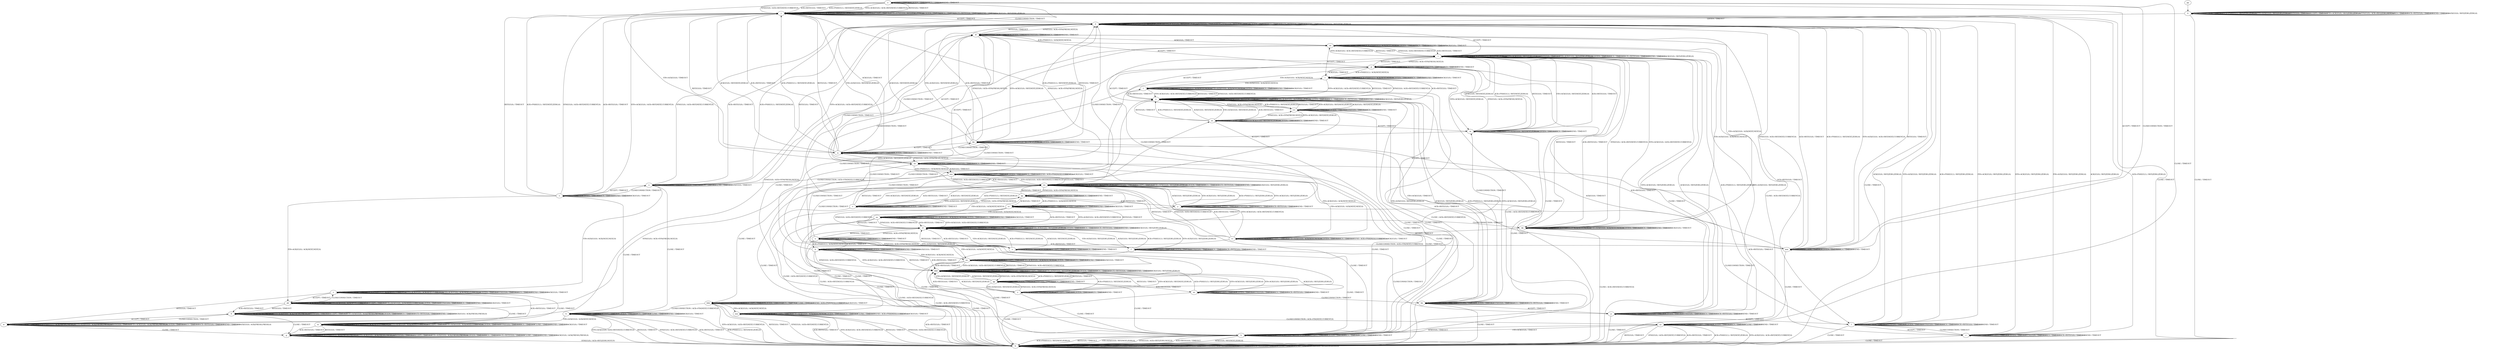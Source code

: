 digraph "" {
	graph ["Incoming time"=0.0004394054412841797,
		"Outgoing time"=0.040209054946899414,
		Output="{'States': 56, 'Transitions': 716, 'Filename': '../results/tcp_preset_100/TCP_FreeBSD_Server-TCP_FreeBSD_Server-5.dot'}",
		Reference="{'States': 56, 'Transitions': 716, 'Filename': '../subjects/tcp/TCP_FreeBSD_Server.dot'}",
		Solver=yices,
		Updated="{'States': 56, 'Transitions': 716, 'Filename': '../subjects/tcp/TCP_FreeBSD_Server.dot'}",
		"f-measure"=1.0,
		precision=1.0,
		recall=1.0
	];
	a -> a	[key=0,
		label="ACCEPT / TIMEOUT"];
	a -> a	[key=1,
		label="LISTEN / TIMEOUT"];
	a -> a	[key=2,
		label="RCV / TIMEOUT"];
	a -> a	[key=3,
		label="SEND / TIMEOUT"];
	a -> j	[key=0,
		label="ACK+PSH(V,V,1) / RST(NEXT,ZERO,0)"];
	a -> j	[key=1,
		label="SYN+ACK(V,V,0) / ACK+RST(NEXT,CURRENT,0)"];
	a -> j	[key=2,
		label="RST(V,V,0) / TIMEOUT"];
	a -> j	[key=3,
		label="SYN(V,V,0) / ACK+RST(NEXT,CURRENT,0)"];
	a -> j	[key=4,
		label="ACK+RST(V,V,0) / TIMEOUT"];
	a -> q	[key=0,
		label="FIN+ACK(V,V,0) / TIMEOUT"];
	a -> q	[key=1,
		label="ACK(V,V,0) / TIMEOUT"];
	a -> mm	[key=0,
		label="CLOSECONNECTION / TIMEOUT"];
	a -> yy	[key=0,
		label="CLOSE / TIMEOUT"];
	b -> b	[key=0,
		label="ACK+PSH(V,V,1) / ACK(NEXT,NEXT,0)"];
	b -> b	[key=1,
		label="ACCEPT / TIMEOUT"];
	b -> b	[key=2,
		label="LISTEN / TIMEOUT"];
	b -> b	[key=3,
		label="RCV / TIMEOUT"];
	b -> b	[key=4,
		label="SEND / TIMEOUT"];
	b -> b	[key=5,
		label="ACK(V,V,0) / TIMEOUT"];
	b -> c	[key=0,
		label="CLOSECONNECTION / TIMEOUT"];
	b -> tt	[key=0,
		label="CLOSE / ACK+RST(NEXT,CURRENT,0)"];
	b -> uu	[key=0,
		label="FIN+ACK(V,V,0) / ACK(NEXT,NEXT,0)"];
	b -> ddd	[key=0,
		label="SYN+ACK(V,V,0) / ACK+RST(NEXT,CURRENT,0)"];
	b -> ddd	[key=1,
		label="RST(V,V,0) / TIMEOUT"];
	b -> ddd	[key=2,
		label="SYN(V,V,0) / ACK+RST(NEXT,CURRENT,0)"];
	b -> ddd	[key=3,
		label="ACK+RST(V,V,0) / TIMEOUT"];
	c -> c	[key=0,
		label="CLOSECONNECTION / TIMEOUT"];
	c -> c	[key=1,
		label="ACK+PSH(V,V,1) / ACK(NEXT,NEXT,0)"];
	c -> c	[key=2,
		label="LISTEN / TIMEOUT"];
	c -> c	[key=3,
		label="RCV / TIMEOUT"];
	c -> c	[key=4,
		label="SEND / TIMEOUT"];
	c -> c	[key=5,
		label="ACK(V,V,0) / TIMEOUT"];
	c -> t	[key=0,
		label="FIN+ACK(V,V,0) / ACK(NEXT,NEXT,0)"];
	c -> x	[key=0,
		label="SYN+ACK(V,V,0) / ACK+RST(NEXT,CURRENT,0)"];
	c -> x	[key=1,
		label="RST(V,V,0) / TIMEOUT"];
	c -> x	[key=2,
		label="SYN(V,V,0) / ACK+RST(NEXT,CURRENT,0)"];
	c -> x	[key=3,
		label="ACK+RST(V,V,0) / TIMEOUT"];
	c -> tt	[key=0,
		label="CLOSE / ACK+RST(NEXT,CURRENT,0)"];
	c -> xx	[key=0,
		label="ACCEPT / TIMEOUT"];
	d -> d	[key=0,
		label="CLOSECONNECTION / TIMEOUT"];
	d -> d	[key=1,
		label="ACK+PSH(V,V,1) / RST(ZERO,ZERO,0)"];
	d -> d	[key=2,
		label="SYN+ACK(V,V,0) / RST(ZERO,ZERO,0)"];
	d -> d	[key=3,
		label="RST(V,V,0) / TIMEOUT"];
	d -> d	[key=4,
		label="FIN+ACK(V,V,0) / RST(ZERO,ZERO,0)"];
	d -> d	[key=5,
		label="LISTEN / TIMEOUT"];
	d -> d	[key=6,
		label="RCV / TIMEOUT"];
	d -> d	[key=7,
		label="ACK+RST(V,V,0) / TIMEOUT"];
	d -> d	[key=8,
		label="SEND / TIMEOUT"];
	d -> d	[key=9,
		label="ACK(V,V,0) / RST(ZERO,ZERO,0)"];
	d -> j	[key=0,
		label="ACCEPT / TIMEOUT"];
	d -> ff	[key=0,
		label="SYN(V,V,0) / ACK+SYN(FRESH,NEXT,0)"];
	d -> tt	[key=0,
		label="CLOSE / TIMEOUT"];
	e -> e	[key=0,
		label="ACCEPT / TIMEOUT"];
	e -> e	[key=1,
		label="LISTEN / TIMEOUT"];
	e -> e	[key=2,
		label="RCV / TIMEOUT"];
	e -> e	[key=3,
		label="SEND / TIMEOUT"];
	e -> e	[key=4,
		label="ACK(V,V,0) / TIMEOUT"];
	e -> j	[key=0,
		label="ACK+PSH(V,V,1) / RST(NEXT,ZERO,0)"];
	e -> j	[key=1,
		label="SYN+ACK(V,V,0) / ACK+RST(NEXT,CURRENT,0)"];
	e -> j	[key=2,
		label="RST(V,V,0) / TIMEOUT"];
	e -> j	[key=3,
		label="SYN(V,V,0) / ACK+RST(NEXT,CURRENT,0)"];
	e -> j	[key=4,
		label="ACK+RST(V,V,0) / TIMEOUT"];
	e -> k	[key=0,
		label="CLOSE / TIMEOUT"];
	e -> n	[key=0,
		label="CLOSECONNECTION / TIMEOUT"];
	e -> dd	[key=0,
		label="FIN+ACK(V,V,0) / ACK(NEXT,NEXT,0)"];
	f -> f	[key=0,
		label="RST(V,V,0) / TIMEOUT"];
	f -> f	[key=1,
		label="ACCEPT / TIMEOUT"];
	f -> f	[key=2,
		label="LISTEN / TIMEOUT"];
	f -> f	[key=3,
		label="SYN(V,V,0) / TIMEOUT"];
	f -> f	[key=4,
		label="RCV / TIMEOUT"];
	f -> f	[key=5,
		label="ACK+RST(V,V,0) / TIMEOUT"];
	f -> f	[key=6,
		label="SEND / TIMEOUT"];
	f -> p	[key=0,
		label="CLOSECONNECTION / TIMEOUT"];
	f -> rr	[key=0,
		label="ACK+PSH(V,V,1) / RST(ZERO,ZERO,0)"];
	f -> rr	[key=1,
		label="SYN+ACK(V,V,0) / RST(ZERO,ZERO,0)"];
	f -> rr	[key=2,
		label="FIN+ACK(V,V,0) / RST(ZERO,ZERO,0)"];
	f -> rr	[key=3,
		label="ACK(V,V,0) / RST(ZERO,ZERO,0)"];
	f -> tt	[key=0,
		label="CLOSE / TIMEOUT"];
	g -> g	[key=0,
		label="CLOSECONNECTION / TIMEOUT"];
	g -> g	[key=1,
		label="ACK+PSH(V,V,1) / ACK(FRESH,FRESH,0)"];
	g -> g	[key=2,
		label="SYN+ACK(V,V,0) / ACK(FRESH,FRESH,0)"];
	g -> g	[key=3,
		label="RST(V,V,0) / TIMEOUT"];
	g -> g	[key=4,
		label="ACCEPT / TIMEOUT"];
	g -> g	[key=5,
		label="FIN+ACK(V,V,0) / ACK(FRESH,FRESH,0)"];
	g -> g	[key=6,
		label="LISTEN / TIMEOUT"];
	g -> g	[key=7,
		label="RCV / TIMEOUT"];
	g -> g	[key=8,
		label="ACK+RST(V,V,0) / TIMEOUT"];
	g -> g	[key=9,
		label="CLOSE / TIMEOUT"];
	g -> g	[key=10,
		label="SEND / TIMEOUT"];
	g -> g	[key=11,
		label="ACK(V,V,0) / ACK(FRESH,FRESH,0)"];
	g -> tt	[key=0,
		label="SYN(V,V,0) / ACK+RST(ZERO,NEXT,0)"];
	h -> h	[key=0,
		label="CLOSECONNECTION / TIMEOUT"];
	h -> h	[key=1,
		label="SYN+ACK(V,V,0) / RST(NEXT,ZERO,0)"];
	h -> h	[key=2,
		label="ACCEPT / TIMEOUT"];
	h -> h	[key=3,
		label="LISTEN / TIMEOUT"];
	h -> h	[key=4,
		label="RCV / TIMEOUT"];
	h -> h	[key=5,
		label="CLOSE / TIMEOUT"];
	h -> h	[key=6,
		label="SEND / TIMEOUT"];
	h -> tt	[key=0,
		label="ACK+PSH(V,V,1) / RST(NEXT,ZERO,0)"];
	h -> tt	[key=1,
		label="RST(V,V,0) / TIMEOUT"];
	h -> tt	[key=2,
		label="FIN+ACK(V,V,0) / RST(NEXT,ZERO,0)"];
	h -> tt	[key=3,
		label="SYN(V,V,0) / ACK+RST(ZERO,NEXT,0)"];
	h -> tt	[key=4,
		label="ACK+RST(V,V,0) / TIMEOUT"];
	h -> tt	[key=5,
		label="ACK(V,V,0) / RST(NEXT,ZERO,0)"];
	i -> d	[key=0,
		label="ACCEPT / TIMEOUT"];
	i -> i	[key=0,
		label="CLOSECONNECTION / TIMEOUT"];
	i -> i	[key=1,
		label="ACK+PSH(V,V,1) / RST(ZERO,ZERO,0)"];
	i -> i	[key=2,
		label="SYN+ACK(V,V,0) / RST(ZERO,ZERO,0)"];
	i -> i	[key=3,
		label="RST(V,V,0) / TIMEOUT"];
	i -> i	[key=4,
		label="FIN+ACK(V,V,0) / RST(ZERO,ZERO,0)"];
	i -> i	[key=5,
		label="LISTEN / TIMEOUT"];
	i -> i	[key=6,
		label="RCV / TIMEOUT"];
	i -> i	[key=7,
		label="ACK+RST(V,V,0) / TIMEOUT"];
	i -> i	[key=8,
		label="SEND / TIMEOUT"];
	i -> i	[key=9,
		label="ACK(V,V,0) / RST(ZERO,ZERO,0)"];
	i -> jj	[key=0,
		label="SYN(V,V,0) / ACK+SYN(FRESH,NEXT,0)"];
	i -> tt	[key=0,
		label="CLOSE / TIMEOUT"];
	j -> d	[key=0,
		label="CLOSECONNECTION / TIMEOUT"];
	j -> j	[key=0,
		label="ACK+PSH(V,V,1) / RST(ZERO,ZERO,0)"];
	j -> j	[key=1,
		label="SYN+ACK(V,V,0) / RST(ZERO,ZERO,0)"];
	j -> j	[key=2,
		label="RST(V,V,0) / TIMEOUT"];
	j -> j	[key=3,
		label="ACCEPT / TIMEOUT"];
	j -> j	[key=4,
		label="FIN+ACK(V,V,0) / RST(ZERO,ZERO,0)"];
	j -> j	[key=5,
		label="LISTEN / TIMEOUT"];
	j -> j	[key=6,
		label="RCV / TIMEOUT"];
	j -> j	[key=7,
		label="ACK+RST(V,V,0) / TIMEOUT"];
	j -> j	[key=8,
		label="SEND / TIMEOUT"];
	j -> j	[key=9,
		label="ACK(V,V,0) / RST(ZERO,ZERO,0)"];
	j -> oo	[key=0,
		label="SYN(V,V,0) / ACK+SYN(FRESH,NEXT,0)"];
	j -> tt	[key=0,
		label="CLOSE / TIMEOUT"];
	k -> k	[key=0,
		label="CLOSECONNECTION / TIMEOUT"];
	k -> k	[key=1,
		label="ACCEPT / TIMEOUT"];
	k -> k	[key=2,
		label="LISTEN / TIMEOUT"];
	k -> k	[key=3,
		label="RCV / TIMEOUT"];
	k -> k	[key=4,
		label="CLOSE / TIMEOUT"];
	k -> k	[key=5,
		label="SEND / TIMEOUT"];
	k -> k	[key=6,
		label="ACK(V,V,0) / TIMEOUT"];
	k -> ss	[key=0,
		label="FIN+ACK(V,V,0) / ACK(NEXT,NEXT,0)"];
	k -> tt	[key=0,
		label="ACK+PSH(V,V,1) / RST(NEXT,ZERO,0)"];
	k -> tt	[key=1,
		label="SYN+ACK(V,V,0) / ACK+RST(NEXT,CURRENT,0)"];
	k -> tt	[key=2,
		label="RST(V,V,0) / TIMEOUT"];
	k -> tt	[key=3,
		label="SYN(V,V,0) / ACK+RST(NEXT,CURRENT,0)"];
	k -> tt	[key=4,
		label="ACK+RST(V,V,0) / TIMEOUT"];
	l -> d	[key=0,
		label="ACK+PSH(V,V,1) / RST(ZERO,ZERO,0)"];
	l -> d	[key=1,
		label="SYN+ACK(V,V,0) / RST(ZERO,ZERO,0)"];
	l -> d	[key=2,
		label="FIN+ACK(V,V,0) / RST(ZERO,ZERO,0)"];
	l -> d	[key=3,
		label="ACK(V,V,0) / RST(ZERO,ZERO,0)"];
	l -> l	[key=0,
		label="CLOSECONNECTION / TIMEOUT"];
	l -> l	[key=1,
		label="RST(V,V,0) / TIMEOUT"];
	l -> l	[key=2,
		label="LISTEN / TIMEOUT"];
	l -> l	[key=3,
		label="SYN(V,V,0) / TIMEOUT"];
	l -> l	[key=4,
		label="RCV / TIMEOUT"];
	l -> l	[key=5,
		label="ACK+RST(V,V,0) / TIMEOUT"];
	l -> l	[key=6,
		label="SEND / TIMEOUT"];
	l -> r	[key=0,
		label="ACCEPT / TIMEOUT"];
	l -> tt	[key=0,
		label="CLOSE / TIMEOUT"];
	m -> h	[key=0,
		label="CLOSE / TIMEOUT"];
	m -> i	[key=0,
		label="ACK+PSH(V,V,1) / RST(NEXT,ZERO,0)"];
	m -> i	[key=1,
		label="RST(V,V,0) / TIMEOUT"];
	m -> i	[key=2,
		label="FIN+ACK(V,V,0) / RST(NEXT,ZERO,0)"];
	m -> i	[key=3,
		label="ACK+RST(V,V,0) / TIMEOUT"];
	m -> i	[key=4,
		label="ACK(V,V,0) / RST(NEXT,ZERO,0)"];
	m -> m	[key=0,
		label="CLOSECONNECTION / TIMEOUT"];
	m -> m	[key=1,
		label="SYN+ACK(V,V,0) / RST(NEXT,ZERO,0)"];
	m -> m	[key=2,
		label="LISTEN / TIMEOUT"];
	m -> m	[key=3,
		label="RCV / TIMEOUT"];
	m -> m	[key=4,
		label="SEND / TIMEOUT"];
	m -> bb	[key=0,
		label="ACCEPT / TIMEOUT"];
	m -> jj	[key=0,
		label="SYN(V,V,0) / ACK+SYN(FRESH,NEXT,0)"];
	n -> d	[key=0,
		label="ACK+PSH(V,V,1) / RST(NEXT,ZERO,0)"];
	n -> d	[key=1,
		label="SYN+ACK(V,V,0) / ACK+RST(NEXT,CURRENT,0)"];
	n -> d	[key=2,
		label="RST(V,V,0) / TIMEOUT"];
	n -> d	[key=3,
		label="SYN(V,V,0) / ACK+RST(NEXT,CURRENT,0)"];
	n -> d	[key=4,
		label="ACK+RST(V,V,0) / TIMEOUT"];
	n -> e	[key=0,
		label="ACCEPT / TIMEOUT"];
	n -> k	[key=0,
		label="CLOSE / TIMEOUT"];
	n -> n	[key=0,
		label="CLOSECONNECTION / TIMEOUT"];
	n -> n	[key=1,
		label="LISTEN / TIMEOUT"];
	n -> n	[key=2,
		label="RCV / TIMEOUT"];
	n -> n	[key=3,
		label="SEND / TIMEOUT"];
	n -> n	[key=4,
		label="ACK(V,V,0) / TIMEOUT"];
	n -> v	[key=0,
		label="FIN+ACK(V,V,0) / ACK(NEXT,NEXT,0)"];
	o -> h	[key=0,
		label="CLOSE / TIMEOUT"];
	o -> m	[key=0,
		label="CLOSECONNECTION / TIMEOUT"];
	o -> o	[key=0,
		label="SYN+ACK(V,V,0) / RST(NEXT,ZERO,0)"];
	o -> o	[key=1,
		label="ACCEPT / TIMEOUT"];
	o -> o	[key=2,
		label="LISTEN / TIMEOUT"];
	o -> o	[key=3,
		label="RCV / TIMEOUT"];
	o -> o	[key=4,
		label="SEND / TIMEOUT"];
	o -> u	[key=0,
		label="SYN(V,V,0) / ACK+SYN(FRESH,NEXT,0)"];
	o -> rr	[key=0,
		label="ACK+PSH(V,V,1) / RST(NEXT,ZERO,0)"];
	o -> rr	[key=1,
		label="RST(V,V,0) / TIMEOUT"];
	o -> rr	[key=2,
		label="FIN+ACK(V,V,0) / RST(NEXT,ZERO,0)"];
	o -> rr	[key=3,
		label="ACK+RST(V,V,0) / TIMEOUT"];
	o -> rr	[key=4,
		label="ACK(V,V,0) / RST(NEXT,ZERO,0)"];
	p -> i	[key=0,
		label="ACK+PSH(V,V,1) / RST(ZERO,ZERO,0)"];
	p -> i	[key=1,
		label="SYN+ACK(V,V,0) / RST(ZERO,ZERO,0)"];
	p -> i	[key=2,
		label="FIN+ACK(V,V,0) / RST(ZERO,ZERO,0)"];
	p -> i	[key=3,
		label="ACK(V,V,0) / RST(ZERO,ZERO,0)"];
	p -> l	[key=0,
		label="ACCEPT / TIMEOUT"];
	p -> p	[key=0,
		label="CLOSECONNECTION / TIMEOUT"];
	p -> p	[key=1,
		label="RST(V,V,0) / TIMEOUT"];
	p -> p	[key=2,
		label="LISTEN / TIMEOUT"];
	p -> p	[key=3,
		label="SYN(V,V,0) / TIMEOUT"];
	p -> p	[key=4,
		label="RCV / TIMEOUT"];
	p -> p	[key=5,
		label="ACK+RST(V,V,0) / TIMEOUT"];
	p -> p	[key=6,
		label="SEND / TIMEOUT"];
	p -> tt	[key=0,
		label="CLOSE / TIMEOUT"];
	q -> h	[key=0,
		label="CLOSE / TIMEOUT"];
	q -> j	[key=0,
		label="ACK+PSH(V,V,1) / RST(NEXT,ZERO,0)"];
	q -> j	[key=1,
		label="RST(V,V,0) / TIMEOUT"];
	q -> j	[key=2,
		label="FIN+ACK(V,V,0) / RST(NEXT,ZERO,0)"];
	q -> j	[key=3,
		label="ACK+RST(V,V,0) / TIMEOUT"];
	q -> j	[key=4,
		label="ACK(V,V,0) / RST(NEXT,ZERO,0)"];
	q -> q	[key=0,
		label="SYN+ACK(V,V,0) / RST(NEXT,ZERO,0)"];
	q -> q	[key=1,
		label="ACCEPT / TIMEOUT"];
	q -> q	[key=2,
		label="LISTEN / TIMEOUT"];
	q -> q	[key=3,
		label="RCV / TIMEOUT"];
	q -> q	[key=4,
		label="SEND / TIMEOUT"];
	q -> bb	[key=0,
		label="CLOSECONNECTION / TIMEOUT"];
	q -> oo	[key=0,
		label="SYN(V,V,0) / ACK+SYN(FRESH,NEXT,0)"];
	r -> j	[key=0,
		label="ACK+PSH(V,V,1) / RST(ZERO,ZERO,0)"];
	r -> j	[key=1,
		label="SYN+ACK(V,V,0) / RST(ZERO,ZERO,0)"];
	r -> j	[key=2,
		label="FIN+ACK(V,V,0) / RST(ZERO,ZERO,0)"];
	r -> j	[key=3,
		label="ACK(V,V,0) / RST(ZERO,ZERO,0)"];
	r -> l	[key=0,
		label="CLOSECONNECTION / TIMEOUT"];
	r -> r	[key=0,
		label="RST(V,V,0) / TIMEOUT"];
	r -> r	[key=1,
		label="ACCEPT / TIMEOUT"];
	r -> r	[key=2,
		label="LISTEN / TIMEOUT"];
	r -> r	[key=3,
		label="SYN(V,V,0) / TIMEOUT"];
	r -> r	[key=4,
		label="RCV / TIMEOUT"];
	r -> r	[key=5,
		label="ACK+RST(V,V,0) / TIMEOUT"];
	r -> r	[key=6,
		label="SEND / TIMEOUT"];
	r -> tt	[key=0,
		label="CLOSE / TIMEOUT"];
	s -> h	[key=0,
		label="CLOSE / TIMEOUT"];
	s -> s	[key=0,
		label="SYN+ACK(V,V,0) / RST(NEXT,ZERO,0)"];
	s -> s	[key=1,
		label="ACCEPT / TIMEOUT"];
	s -> s	[key=2,
		label="LISTEN / TIMEOUT"];
	s -> s	[key=3,
		label="RCV / TIMEOUT"];
	s -> s	[key=4,
		label="SEND / TIMEOUT"];
	s -> bb	[key=0,
		label="CLOSECONNECTION / TIMEOUT"];
	s -> nn	[key=0,
		label="ACK+PSH(V,V,1) / RST(NEXT,ZERO,0)"];
	s -> nn	[key=1,
		label="RST(V,V,0) / TIMEOUT"];
	s -> nn	[key=2,
		label="FIN+ACK(V,V,0) / RST(NEXT,ZERO,0)"];
	s -> nn	[key=3,
		label="ACK+RST(V,V,0) / TIMEOUT"];
	s -> nn	[key=4,
		label="ACK(V,V,0) / RST(NEXT,ZERO,0)"];
	s -> qq	[key=0,
		label="SYN(V,V,0) / ACK+SYN(FRESH,NEXT,0)"];
	t -> t	[key=0,
		label="CLOSECONNECTION / TIMEOUT"];
	t -> t	[key=1,
		label="ACK+PSH(V,V,1) / ACK(NEXT,NEXT,0)"];
	t -> t	[key=2,
		label="FIN+ACK(V,V,0) / ACK(NEXT,NEXT,0)"];
	t -> t	[key=3,
		label="LISTEN / TIMEOUT"];
	t -> t	[key=4,
		label="RCV / TIMEOUT"];
	t -> t	[key=5,
		label="SEND / TIMEOUT"];
	t -> t	[key=6,
		label="ACK(V,V,0) / TIMEOUT"];
	t -> x	[key=0,
		label="SYN+ACK(V,V,0) / ACK+RST(NEXT,CURRENT,0)"];
	t -> x	[key=1,
		label="RST(V,V,0) / TIMEOUT"];
	t -> x	[key=2,
		label="SYN(V,V,0) / ACK+RST(NEXT,CURRENT,0)"];
	t -> x	[key=3,
		label="ACK+RST(V,V,0) / TIMEOUT"];
	t -> kk	[key=0,
		label="ACCEPT / TIMEOUT"];
	t -> tt	[key=0,
		label="CLOSE / ACK+RST(NEXT,CURRENT,0)"];
	u -> b	[key=0,
		label="ACK+PSH(V,V,1) / ACK(NEXT,NEXT,0)"];
	u -> b	[key=1,
		label="ACK(V,V,0) / TIMEOUT"];
	u -> f	[key=0,
		label="ACK+RST(V,V,0) / TIMEOUT"];
	u -> h	[key=0,
		label="CLOSE / TIMEOUT"];
	u -> o	[key=0,
		label="SYN+ACK(V,V,0) / RST(NEXT,ZERO,0)"];
	u -> u	[key=0,
		label="ACCEPT / TIMEOUT"];
	u -> u	[key=1,
		label="LISTEN / TIMEOUT"];
	u -> u	[key=2,
		label="SYN(V,V,0) / TIMEOUT"];
	u -> u	[key=3,
		label="RCV / TIMEOUT"];
	u -> u	[key=4,
		label="SEND / TIMEOUT"];
	u -> jj	[key=0,
		label="CLOSECONNECTION / TIMEOUT"];
	u -> rr	[key=0,
		label="RST(V,V,0) / TIMEOUT"];
	u -> uu	[key=0,
		label="FIN+ACK(V,V,0) / ACK(NEXT,NEXT,0)"];
	v -> v	[key=0,
		label="CLOSECONNECTION / TIMEOUT"];
	v -> v	[key=1,
		label="ACK+PSH(V,V,1) / ACK(NEXT,CURRENT,0)"];
	v -> v	[key=2,
		label="SYN+ACK(V,V,0) / ACK(NEXT,CURRENT,0)"];
	v -> v	[key=3,
		label="FIN+ACK(V,V,0) / ACK(NEXT,CURRENT,0)"];
	v -> v	[key=4,
		label="LISTEN / TIMEOUT"];
	v -> v	[key=5,
		label="SYN(V,V,0) / TIMEOUT"];
	v -> v	[key=6,
		label="RCV / TIMEOUT"];
	v -> v	[key=7,
		label="SEND / TIMEOUT"];
	v -> v	[key=8,
		label="ACK(V,V,0) / TIMEOUT"];
	v -> w	[key=0,
		label="RST(V,V,0) / TIMEOUT"];
	v -> w	[key=1,
		label="ACK+RST(V,V,0) / TIMEOUT"];
	v -> dd	[key=0,
		label="ACCEPT / TIMEOUT"];
	v -> ss	[key=0,
		label="CLOSE / TIMEOUT"];
	w -> g	[key=0,
		label="CLOSE / TIMEOUT"];
	w -> w	[key=0,
		label="CLOSECONNECTION / TIMEOUT"];
	w -> w	[key=1,
		label="ACK+PSH(V,V,1) / ACK(FRESH,FRESH,0)"];
	w -> w	[key=2,
		label="SYN+ACK(V,V,0) / ACK(FRESH,FRESH,0)"];
	w -> w	[key=3,
		label="RST(V,V,0) / TIMEOUT"];
	w -> w	[key=4,
		label="FIN+ACK(V,V,0) / ACK(FRESH,FRESH,0)"];
	w -> w	[key=5,
		label="LISTEN / TIMEOUT"];
	w -> w	[key=6,
		label="RCV / TIMEOUT"];
	w -> w	[key=7,
		label="ACK+RST(V,V,0) / TIMEOUT"];
	w -> w	[key=8,
		label="SEND / TIMEOUT"];
	w -> w	[key=9,
		label="ACK(V,V,0) / ACK(FRESH,FRESH,0)"];
	w -> ff	[key=0,
		label="SYN(V,V,0) / ACK+SYN(FRESH,NEXT,0)"];
	w -> ll	[key=0,
		label="ACCEPT / TIMEOUT"];
	x -> i	[key=0,
		label="ACCEPT / TIMEOUT"];
	x -> x	[key=0,
		label="CLOSECONNECTION / TIMEOUT"];
	x -> x	[key=1,
		label="ACK+PSH(V,V,1) / RST(ZERO,ZERO,0)"];
	x -> x	[key=2,
		label="SYN+ACK(V,V,0) / RST(ZERO,ZERO,0)"];
	x -> x	[key=3,
		label="RST(V,V,0) / TIMEOUT"];
	x -> x	[key=4,
		label="FIN+ACK(V,V,0) / RST(ZERO,ZERO,0)"];
	x -> x	[key=5,
		label="LISTEN / TIMEOUT"];
	x -> x	[key=6,
		label="RCV / TIMEOUT"];
	x -> x	[key=7,
		label="ACK+RST(V,V,0) / TIMEOUT"];
	x -> x	[key=8,
		label="SEND / TIMEOUT"];
	x -> x	[key=9,
		label="ACK(V,V,0) / RST(ZERO,ZERO,0)"];
	x -> tt	[key=0,
		label="CLOSE / TIMEOUT"];
	x -> ccc	[key=0,
		label="SYN(V,V,0) / ACK+SYN(FRESH,NEXT,0)"];
	y -> l	[key=0,
		label="CLOSECONNECTION / TIMEOUT"];
	y -> y	[key=0,
		label="RST(V,V,0) / TIMEOUT"];
	y -> y	[key=1,
		label="ACCEPT / TIMEOUT"];
	y -> y	[key=2,
		label="LISTEN / TIMEOUT"];
	y -> y	[key=3,
		label="SYN(V,V,0) / TIMEOUT"];
	y -> y	[key=4,
		label="RCV / TIMEOUT"];
	y -> y	[key=5,
		label="ACK+RST(V,V,0) / TIMEOUT"];
	y -> y	[key=6,
		label="SEND / TIMEOUT"];
	y -> nn	[key=0,
		label="ACK+PSH(V,V,1) / RST(ZERO,ZERO,0)"];
	y -> nn	[key=1,
		label="SYN+ACK(V,V,0) / RST(ZERO,ZERO,0)"];
	y -> nn	[key=2,
		label="FIN+ACK(V,V,0) / RST(ZERO,ZERO,0)"];
	y -> nn	[key=3,
		label="ACK(V,V,0) / RST(ZERO,ZERO,0)"];
	y -> tt	[key=0,
		label="CLOSE / TIMEOUT"];
	z -> h	[key=0,
		label="CLOSE / TIMEOUT"];
	z -> z	[key=0,
		label="SYN+ACK(V,V,0) / RST(NEXT,ZERO,0)"];
	z -> z	[key=1,
		label="ACCEPT / TIMEOUT"];
	z -> z	[key=2,
		label="LISTEN / TIMEOUT"];
	z -> z	[key=3,
		label="RCV / TIMEOUT"];
	z -> z	[key=4,
		label="SEND / TIMEOUT"];
	z -> gg	[key=0,
		label="SYN(V,V,0) / ACK+SYN(FRESH,NEXT,0)"];
	z -> zz	[key=0,
		label="CLOSECONNECTION / TIMEOUT"];
	z -> ddd	[key=0,
		label="ACK+PSH(V,V,1) / RST(NEXT,ZERO,0)"];
	z -> ddd	[key=1,
		label="RST(V,V,0) / TIMEOUT"];
	z -> ddd	[key=2,
		label="FIN+ACK(V,V,0) / RST(NEXT,ZERO,0)"];
	z -> ddd	[key=3,
		label="ACK+RST(V,V,0) / TIMEOUT"];
	z -> ddd	[key=4,
		label="ACK(V,V,0) / RST(NEXT,ZERO,0)"];
	aa -> aa	[key=0,
		label="ACK+PSH(V,V,1) / ACK(NEXT,NEXT,0)"];
	aa -> aa	[key=1,
		label="ACCEPT / TIMEOUT"];
	aa -> aa	[key=2,
		label="FIN+ACK(V,V,0) / ACK(NEXT,NEXT,0)"];
	aa -> aa	[key=3,
		label="LISTEN / TIMEOUT"];
	aa -> aa	[key=4,
		label="RCV / TIMEOUT"];
	aa -> aa	[key=5,
		label="SEND / TIMEOUT"];
	aa -> aa	[key=6,
		label="ACK(V,V,0) / TIMEOUT"];
	aa -> kk	[key=0,
		label="CLOSECONNECTION / TIMEOUT"];
	aa -> rr	[key=0,
		label="SYN+ACK(V,V,0) / ACK+RST(NEXT,CURRENT,0)"];
	aa -> rr	[key=1,
		label="RST(V,V,0) / TIMEOUT"];
	aa -> rr	[key=2,
		label="SYN(V,V,0) / ACK+RST(NEXT,CURRENT,0)"];
	aa -> rr	[key=3,
		label="ACK+RST(V,V,0) / TIMEOUT"];
	aa -> tt	[key=0,
		label="CLOSE / ACK+RST(NEXT,CURRENT,0)"];
	bb -> d	[key=0,
		label="ACK+PSH(V,V,1) / RST(NEXT,ZERO,0)"];
	bb -> d	[key=1,
		label="RST(V,V,0) / TIMEOUT"];
	bb -> d	[key=2,
		label="FIN+ACK(V,V,0) / RST(NEXT,ZERO,0)"];
	bb -> d	[key=3,
		label="ACK+RST(V,V,0) / TIMEOUT"];
	bb -> d	[key=4,
		label="ACK(V,V,0) / RST(NEXT,ZERO,0)"];
	bb -> h	[key=0,
		label="CLOSE / TIMEOUT"];
	bb -> q	[key=0,
		label="ACCEPT / TIMEOUT"];
	bb -> bb	[key=0,
		label="CLOSECONNECTION / TIMEOUT"];
	bb -> bb	[key=1,
		label="SYN+ACK(V,V,0) / RST(NEXT,ZERO,0)"];
	bb -> bb	[key=2,
		label="LISTEN / TIMEOUT"];
	bb -> bb	[key=3,
		label="RCV / TIMEOUT"];
	bb -> bb	[key=4,
		label="SEND / TIMEOUT"];
	bb -> ff	[key=0,
		label="SYN(V,V,0) / ACK+SYN(FRESH,NEXT,0)"];
	cc -> aa	[key=0,
		label="FIN+ACK(V,V,0) / ACK(NEXT,NEXT,0)"];
	cc -> cc	[key=0,
		label="ACK+PSH(V,V,1) / ACK(NEXT,NEXT,0)"];
	cc -> cc	[key=1,
		label="ACCEPT / TIMEOUT"];
	cc -> cc	[key=2,
		label="LISTEN / TIMEOUT"];
	cc -> cc	[key=3,
		label="RCV / TIMEOUT"];
	cc -> cc	[key=4,
		label="SEND / TIMEOUT"];
	cc -> cc	[key=5,
		label="ACK(V,V,0) / TIMEOUT"];
	cc -> rr	[key=0,
		label="SYN+ACK(V,V,0) / ACK+RST(NEXT,CURRENT,0)"];
	cc -> rr	[key=1,
		label="RST(V,V,0) / TIMEOUT"];
	cc -> rr	[key=2,
		label="SYN(V,V,0) / ACK+RST(NEXT,CURRENT,0)"];
	cc -> rr	[key=3,
		label="ACK+RST(V,V,0) / TIMEOUT"];
	cc -> tt	[key=0,
		label="CLOSE / ACK+RST(NEXT,CURRENT,0)"];
	cc -> xx	[key=0,
		label="CLOSECONNECTION / TIMEOUT"];
	dd -> v	[key=0,
		label="CLOSECONNECTION / TIMEOUT"];
	dd -> dd	[key=0,
		label="ACK+PSH(V,V,1) / ACK(NEXT,CURRENT,0)"];
	dd -> dd	[key=1,
		label="SYN+ACK(V,V,0) / ACK(NEXT,CURRENT,0)"];
	dd -> dd	[key=2,
		label="ACCEPT / TIMEOUT"];
	dd -> dd	[key=3,
		label="FIN+ACK(V,V,0) / ACK(NEXT,CURRENT,0)"];
	dd -> dd	[key=4,
		label="LISTEN / TIMEOUT"];
	dd -> dd	[key=5,
		label="SYN(V,V,0) / TIMEOUT"];
	dd -> dd	[key=6,
		label="RCV / TIMEOUT"];
	dd -> dd	[key=7,
		label="SEND / TIMEOUT"];
	dd -> dd	[key=8,
		label="ACK(V,V,0) / TIMEOUT"];
	dd -> ll	[key=0,
		label="RST(V,V,0) / TIMEOUT"];
	dd -> ll	[key=1,
		label="ACK+RST(V,V,0) / TIMEOUT"];
	dd -> ss	[key=0,
		label="CLOSE / TIMEOUT"];
	ee -> ee	[key=0,
		label="RST(V,V,0) / TIMEOUT"];
	ee -> ee	[key=1,
		label="ACCEPT / TIMEOUT"];
	ee -> ee	[key=2,
		label="LISTEN / TIMEOUT"];
	ee -> ee	[key=3,
		label="SYN(V,V,0) / TIMEOUT"];
	ee -> ee	[key=4,
		label="RCV / TIMEOUT"];
	ee -> ee	[key=5,
		label="ACK+RST(V,V,0) / TIMEOUT"];
	ee -> ee	[key=6,
		label="SEND / TIMEOUT"];
	ee -> hh	[key=0,
		label="CLOSECONNECTION / TIMEOUT"];
	ee -> tt	[key=0,
		label="CLOSE / TIMEOUT"];
	ee -> ddd	[key=0,
		label="ACK+PSH(V,V,1) / RST(ZERO,ZERO,0)"];
	ee -> ddd	[key=1,
		label="SYN+ACK(V,V,0) / RST(ZERO,ZERO,0)"];
	ee -> ddd	[key=2,
		label="FIN+ACK(V,V,0) / RST(ZERO,ZERO,0)"];
	ee -> ddd	[key=3,
		label="ACK(V,V,0) / RST(ZERO,ZERO,0)"];
	ff -> d	[key=0,
		label="RST(V,V,0) / TIMEOUT"];
	ff -> h	[key=0,
		label="CLOSE / TIMEOUT"];
	ff -> l	[key=0,
		label="ACK+RST(V,V,0) / TIMEOUT"];
	ff -> bb	[key=0,
		label="SYN+ACK(V,V,0) / RST(NEXT,ZERO,0)"];
	ff -> ff	[key=0,
		label="CLOSECONNECTION / TIMEOUT"];
	ff -> ff	[key=1,
		label="LISTEN / TIMEOUT"];
	ff -> ff	[key=2,
		label="SYN(V,V,0) / TIMEOUT"];
	ff -> ff	[key=3,
		label="RCV / TIMEOUT"];
	ff -> ff	[key=4,
		label="SEND / TIMEOUT"];
	ff -> kk	[key=0,
		label="FIN+ACK(V,V,0) / ACK(NEXT,NEXT,0)"];
	ff -> oo	[key=0,
		label="ACCEPT / TIMEOUT"];
	ff -> xx	[key=0,
		label="ACK+PSH(V,V,1) / ACK(NEXT,NEXT,0)"];
	ff -> xx	[key=1,
		label="ACK(V,V,0) / TIMEOUT"];
	gg -> h	[key=0,
		label="CLOSE / TIMEOUT"];
	gg -> z	[key=0,
		label="SYN+ACK(V,V,0) / RST(NEXT,ZERO,0)"];
	gg -> ee	[key=0,
		label="ACK+RST(V,V,0) / TIMEOUT"];
	gg -> gg	[key=0,
		label="ACCEPT / TIMEOUT"];
	gg -> gg	[key=1,
		label="LISTEN / TIMEOUT"];
	gg -> gg	[key=2,
		label="SYN(V,V,0) / TIMEOUT"];
	gg -> gg	[key=3,
		label="RCV / TIMEOUT"];
	gg -> gg	[key=4,
		label="SEND / TIMEOUT"];
	gg -> ccc	[key=0,
		label="CLOSECONNECTION / TIMEOUT"];
	gg -> ddd	[key=0,
		label="ACK+PSH(V,V,1) / RST(NEXT,ZERO,0)"];
	gg -> ddd	[key=1,
		label="RST(V,V,0) / TIMEOUT"];
	gg -> ddd	[key=2,
		label="FIN+ACK(V,V,0) / RST(NEXT,ZERO,0)"];
	gg -> ddd	[key=3,
		label="ACK(V,V,0) / RST(NEXT,ZERO,0)"];
	hh -> p	[key=0,
		label="ACCEPT / TIMEOUT"];
	hh -> x	[key=0,
		label="ACK+PSH(V,V,1) / RST(ZERO,ZERO,0)"];
	hh -> x	[key=1,
		label="SYN+ACK(V,V,0) / RST(ZERO,ZERO,0)"];
	hh -> x	[key=2,
		label="FIN+ACK(V,V,0) / RST(ZERO,ZERO,0)"];
	hh -> x	[key=3,
		label="ACK(V,V,0) / RST(ZERO,ZERO,0)"];
	hh -> hh	[key=0,
		label="CLOSECONNECTION / TIMEOUT"];
	hh -> hh	[key=1,
		label="RST(V,V,0) / TIMEOUT"];
	hh -> hh	[key=2,
		label="LISTEN / TIMEOUT"];
	hh -> hh	[key=3,
		label="SYN(V,V,0) / TIMEOUT"];
	hh -> hh	[key=4,
		label="RCV / TIMEOUT"];
	hh -> hh	[key=5,
		label="ACK+RST(V,V,0) / TIMEOUT"];
	hh -> hh	[key=6,
		label="SEND / TIMEOUT"];
	hh -> tt	[key=0,
		label="CLOSE / TIMEOUT"];
	ii -> d	[key=0,
		label="LISTEN / TIMEOUT"];
	ii -> ii	[key=0,
		label="CLOSECONNECTION / TIMEOUT"];
	ii -> ii	[key=1,
		label="ACK+PSH(V,V,1) / RST(ZERO,ZERO,0)"];
	ii -> ii	[key=2,
		label="SYN+ACK(V,V,0) / RST(ZERO,ZERO,0)"];
	ii -> ii	[key=3,
		label="RST(V,V,0) / TIMEOUT"];
	ii -> ii	[key=4,
		label="ACCEPT / TIMEOUT"];
	ii -> ii	[key=5,
		label="FIN+ACK(V,V,0) / RST(ZERO,ZERO,0)"];
	ii -> ii	[key=6,
		label="SYN(V,V,0) / ACK+RST(ZERO,NEXT,0)"];
	ii -> ii	[key=7,
		label="RCV / TIMEOUT"];
	ii -> ii	[key=8,
		label="ACK+RST(V,V,0) / TIMEOUT"];
	ii -> ii	[key=9,
		label="SEND / TIMEOUT"];
	ii -> ii	[key=10,
		label="ACK(V,V,0) / RST(ZERO,ZERO,0)"];
	ii -> tt	[key=0,
		label="CLOSE / TIMEOUT"];
	jj -> c	[key=0,
		label="ACK+PSH(V,V,1) / ACK(NEXT,NEXT,0)"];
	jj -> c	[key=1,
		label="ACK(V,V,0) / TIMEOUT"];
	jj -> h	[key=0,
		label="CLOSE / TIMEOUT"];
	jj -> i	[key=0,
		label="RST(V,V,0) / TIMEOUT"];
	jj -> m	[key=0,
		label="SYN+ACK(V,V,0) / RST(NEXT,ZERO,0)"];
	jj -> p	[key=0,
		label="ACK+RST(V,V,0) / TIMEOUT"];
	jj -> t	[key=0,
		label="FIN+ACK(V,V,0) / ACK(NEXT,NEXT,0)"];
	jj -> ff	[key=0,
		label="ACCEPT / TIMEOUT"];
	jj -> jj	[key=0,
		label="CLOSECONNECTION / TIMEOUT"];
	jj -> jj	[key=1,
		label="LISTEN / TIMEOUT"];
	jj -> jj	[key=2,
		label="SYN(V,V,0) / TIMEOUT"];
	jj -> jj	[key=3,
		label="RCV / TIMEOUT"];
	jj -> jj	[key=4,
		label="SEND / TIMEOUT"];
	kk -> i	[key=0,
		label="SYN+ACK(V,V,0) / ACK+RST(NEXT,CURRENT,0)"];
	kk -> i	[key=1,
		label="RST(V,V,0) / TIMEOUT"];
	kk -> i	[key=2,
		label="SYN(V,V,0) / ACK+RST(NEXT,CURRENT,0)"];
	kk -> i	[key=3,
		label="ACK+RST(V,V,0) / TIMEOUT"];
	kk -> kk	[key=0,
		label="CLOSECONNECTION / TIMEOUT"];
	kk -> kk	[key=1,
		label="ACK+PSH(V,V,1) / ACK(NEXT,NEXT,0)"];
	kk -> kk	[key=2,
		label="FIN+ACK(V,V,0) / ACK(NEXT,NEXT,0)"];
	kk -> kk	[key=3,
		label="LISTEN / TIMEOUT"];
	kk -> kk	[key=4,
		label="RCV / TIMEOUT"];
	kk -> kk	[key=5,
		label="SEND / TIMEOUT"];
	kk -> kk	[key=6,
		label="ACK(V,V,0) / TIMEOUT"];
	kk -> tt	[key=0,
		label="CLOSE / ACK+RST(NEXT,CURRENT,0)"];
	kk -> vv	[key=0,
		label="ACCEPT / TIMEOUT"];
	ll -> g	[key=0,
		label="CLOSE / TIMEOUT"];
	ll -> w	[key=0,
		label="CLOSECONNECTION / TIMEOUT"];
	ll -> ll	[key=0,
		label="ACK+PSH(V,V,1) / ACK(FRESH,FRESH,0)"];
	ll -> ll	[key=1,
		label="SYN+ACK(V,V,0) / ACK(FRESH,FRESH,0)"];
	ll -> ll	[key=2,
		label="RST(V,V,0) / TIMEOUT"];
	ll -> ll	[key=3,
		label="ACCEPT / TIMEOUT"];
	ll -> ll	[key=4,
		label="FIN+ACK(V,V,0) / ACK(FRESH,FRESH,0)"];
	ll -> ll	[key=5,
		label="LISTEN / TIMEOUT"];
	ll -> ll	[key=6,
		label="RCV / TIMEOUT"];
	ll -> ll	[key=7,
		label="ACK+RST(V,V,0) / TIMEOUT"];
	ll -> ll	[key=8,
		label="SEND / TIMEOUT"];
	ll -> ll	[key=9,
		label="ACK(V,V,0) / ACK(FRESH,FRESH,0)"];
	ll -> oo	[key=0,
		label="SYN(V,V,0) / ACK+SYN(FRESH,NEXT,0)"];
	mm -> a	[key=0,
		label="ACCEPT / TIMEOUT"];
	mm -> d	[key=0,
		label="ACK+PSH(V,V,1) / RST(NEXT,ZERO,0)"];
	mm -> d	[key=1,
		label="SYN+ACK(V,V,0) / ACK+RST(NEXT,CURRENT,0)"];
	mm -> d	[key=2,
		label="RST(V,V,0) / TIMEOUT"];
	mm -> d	[key=3,
		label="SYN(V,V,0) / ACK+RST(NEXT,CURRENT,0)"];
	mm -> d	[key=4,
		label="ACK+RST(V,V,0) / TIMEOUT"];
	mm -> bb	[key=0,
		label="FIN+ACK(V,V,0) / TIMEOUT"];
	mm -> bb	[key=1,
		label="ACK(V,V,0) / TIMEOUT"];
	mm -> mm	[key=0,
		label="CLOSECONNECTION / TIMEOUT"];
	mm -> mm	[key=1,
		label="LISTEN / TIMEOUT"];
	mm -> mm	[key=2,
		label="RCV / TIMEOUT"];
	mm -> mm	[key=3,
		label="SEND / TIMEOUT"];
	mm -> yy	[key=0,
		label="CLOSE / TIMEOUT"];
	nn -> d	[key=0,
		label="CLOSECONNECTION / TIMEOUT"];
	nn -> nn	[key=0,
		label="ACK+PSH(V,V,1) / RST(ZERO,ZERO,0)"];
	nn -> nn	[key=1,
		label="SYN+ACK(V,V,0) / RST(ZERO,ZERO,0)"];
	nn -> nn	[key=2,
		label="RST(V,V,0) / TIMEOUT"];
	nn -> nn	[key=3,
		label="ACCEPT / TIMEOUT"];
	nn -> nn	[key=4,
		label="FIN+ACK(V,V,0) / RST(ZERO,ZERO,0)"];
	nn -> nn	[key=5,
		label="LISTEN / TIMEOUT"];
	nn -> nn	[key=6,
		label="RCV / TIMEOUT"];
	nn -> nn	[key=7,
		label="ACK+RST(V,V,0) / TIMEOUT"];
	nn -> nn	[key=8,
		label="SEND / TIMEOUT"];
	nn -> nn	[key=9,
		label="ACK(V,V,0) / RST(ZERO,ZERO,0)"];
	nn -> qq	[key=0,
		label="SYN(V,V,0) / ACK+SYN(FRESH,NEXT,0)"];
	nn -> tt	[key=0,
		label="CLOSE / TIMEOUT"];
	oo -> h	[key=0,
		label="CLOSE / TIMEOUT"];
	oo -> j	[key=0,
		label="RST(V,V,0) / TIMEOUT"];
	oo -> q	[key=0,
		label="SYN+ACK(V,V,0) / RST(NEXT,ZERO,0)"];
	oo -> r	[key=0,
		label="ACK+RST(V,V,0) / TIMEOUT"];
	oo -> ff	[key=0,
		label="CLOSECONNECTION / TIMEOUT"];
	oo -> oo	[key=0,
		label="ACCEPT / TIMEOUT"];
	oo -> oo	[key=1,
		label="LISTEN / TIMEOUT"];
	oo -> oo	[key=2,
		label="SYN(V,V,0) / TIMEOUT"];
	oo -> oo	[key=3,
		label="RCV / TIMEOUT"];
	oo -> oo	[key=4,
		label="SEND / TIMEOUT"];
	oo -> vv	[key=0,
		label="FIN+ACK(V,V,0) / ACK(NEXT,NEXT,0)"];
	oo -> ww	[key=0,
		label="ACK+PSH(V,V,1) / ACK(NEXT,NEXT,0)"];
	oo -> ww	[key=1,
		label="ACK(V,V,0) / TIMEOUT"];
	pp -> ii	[key=0];
	qq -> h	[key=0,
		label="CLOSE / TIMEOUT"];
	qq -> s	[key=0,
		label="SYN+ACK(V,V,0) / RST(NEXT,ZERO,0)"];
	qq -> y	[key=0,
		label="ACK+RST(V,V,0) / TIMEOUT"];
	qq -> aa	[key=0,
		label="FIN+ACK(V,V,0) / ACK(NEXT,NEXT,0)"];
	qq -> cc	[key=0,
		label="ACK+PSH(V,V,1) / ACK(NEXT,NEXT,0)"];
	qq -> cc	[key=1,
		label="ACK(V,V,0) / TIMEOUT"];
	qq -> ff	[key=0,
		label="CLOSECONNECTION / TIMEOUT"];
	qq -> nn	[key=0,
		label="RST(V,V,0) / TIMEOUT"];
	qq -> qq	[key=0,
		label="ACCEPT / TIMEOUT"];
	qq -> qq	[key=1,
		label="LISTEN / TIMEOUT"];
	qq -> qq	[key=2,
		label="SYN(V,V,0) / TIMEOUT"];
	qq -> qq	[key=3,
		label="RCV / TIMEOUT"];
	qq -> qq	[key=4,
		label="SEND / TIMEOUT"];
	rr -> i	[key=0,
		label="CLOSECONNECTION / TIMEOUT"];
	rr -> u	[key=0,
		label="SYN(V,V,0) / ACK+SYN(FRESH,NEXT,0)"];
	rr -> rr	[key=0,
		label="ACK+PSH(V,V,1) / RST(ZERO,ZERO,0)"];
	rr -> rr	[key=1,
		label="SYN+ACK(V,V,0) / RST(ZERO,ZERO,0)"];
	rr -> rr	[key=2,
		label="RST(V,V,0) / TIMEOUT"];
	rr -> rr	[key=3,
		label="ACCEPT / TIMEOUT"];
	rr -> rr	[key=4,
		label="FIN+ACK(V,V,0) / RST(ZERO,ZERO,0)"];
	rr -> rr	[key=5,
		label="LISTEN / TIMEOUT"];
	rr -> rr	[key=6,
		label="RCV / TIMEOUT"];
	rr -> rr	[key=7,
		label="ACK+RST(V,V,0) / TIMEOUT"];
	rr -> rr	[key=8,
		label="SEND / TIMEOUT"];
	rr -> rr	[key=9,
		label="ACK(V,V,0) / RST(ZERO,ZERO,0)"];
	rr -> tt	[key=0,
		label="CLOSE / TIMEOUT"];
	ss -> g	[key=0,
		label="RST(V,V,0) / TIMEOUT"];
	ss -> g	[key=1,
		label="ACK+RST(V,V,0) / TIMEOUT"];
	ss -> ss	[key=0,
		label="CLOSECONNECTION / TIMEOUT"];
	ss -> ss	[key=1,
		label="ACK+PSH(V,V,1) / ACK(NEXT,CURRENT,0)"];
	ss -> ss	[key=2,
		label="SYN+ACK(V,V,0) / ACK(NEXT,CURRENT,0)"];
	ss -> ss	[key=3,
		label="ACCEPT / TIMEOUT"];
	ss -> ss	[key=4,
		label="FIN+ACK(V,V,0) / ACK(NEXT,CURRENT,0)"];
	ss -> ss	[key=5,
		label="LISTEN / TIMEOUT"];
	ss -> ss	[key=6,
		label="SYN(V,V,0) / TIMEOUT"];
	ss -> ss	[key=7,
		label="RCV / TIMEOUT"];
	ss -> ss	[key=8,
		label="CLOSE / TIMEOUT"];
	ss -> ss	[key=9,
		label="SEND / TIMEOUT"];
	ss -> ss	[key=10,
		label="ACK(V,V,0) / TIMEOUT"];
	tt -> tt	[key=0,
		label="CLOSECONNECTION / TIMEOUT"];
	tt -> tt	[key=1,
		label="ACK+PSH(V,V,1) / RST(ZERO,ZERO,0)"];
	tt -> tt	[key=2,
		label="SYN+ACK(V,V,0) / RST(ZERO,ZERO,0)"];
	tt -> tt	[key=3,
		label="RST(V,V,0) / TIMEOUT"];
	tt -> tt	[key=4,
		label="ACCEPT / TIMEOUT"];
	tt -> tt	[key=5,
		label="FIN+ACK(V,V,0) / RST(ZERO,ZERO,0)"];
	tt -> tt	[key=6,
		label="LISTEN / TIMEOUT"];
	tt -> tt	[key=7,
		label="SYN(V,V,0) / ACK+RST(ZERO,NEXT,0)"];
	tt -> tt	[key=8,
		label="RCV / TIMEOUT"];
	tt -> tt	[key=9,
		label="ACK+RST(V,V,0) / TIMEOUT"];
	tt -> tt	[key=10,
		label="CLOSE / TIMEOUT"];
	tt -> tt	[key=11,
		label="SEND / TIMEOUT"];
	tt -> tt	[key=12,
		label="ACK(V,V,0) / RST(ZERO,ZERO,0)"];
	uu -> t	[key=0,
		label="CLOSECONNECTION / TIMEOUT"];
	uu -> tt	[key=0,
		label="CLOSE / ACK+RST(NEXT,CURRENT,0)"];
	uu -> uu	[key=0,
		label="ACK+PSH(V,V,1) / ACK(NEXT,NEXT,0)"];
	uu -> uu	[key=1,
		label="ACCEPT / TIMEOUT"];
	uu -> uu	[key=2,
		label="FIN+ACK(V,V,0) / ACK(NEXT,NEXT,0)"];
	uu -> uu	[key=3,
		label="LISTEN / TIMEOUT"];
	uu -> uu	[key=4,
		label="RCV / TIMEOUT"];
	uu -> uu	[key=5,
		label="SEND / TIMEOUT"];
	uu -> uu	[key=6,
		label="ACK(V,V,0) / TIMEOUT"];
	uu -> ddd	[key=0,
		label="SYN+ACK(V,V,0) / ACK+RST(NEXT,CURRENT,0)"];
	uu -> ddd	[key=1,
		label="RST(V,V,0) / TIMEOUT"];
	uu -> ddd	[key=2,
		label="SYN(V,V,0) / ACK+RST(NEXT,CURRENT,0)"];
	uu -> ddd	[key=3,
		label="ACK+RST(V,V,0) / TIMEOUT"];
	vv -> mm	[key=0,
		label="CLOSECONNECTION / ACK+FIN(NEXT,CURRENT,0)"];
	vv -> nn	[key=0,
		label="SYN+ACK(V,V,0) / ACK+RST(NEXT,CURRENT,0)"];
	vv -> nn	[key=1,
		label="RST(V,V,0) / TIMEOUT"];
	vv -> nn	[key=2,
		label="SYN(V,V,0) / ACK+RST(NEXT,CURRENT,0)"];
	vv -> nn	[key=3,
		label="ACK+RST(V,V,0) / TIMEOUT"];
	vv -> vv	[key=0,
		label="ACK+PSH(V,V,1) / ACK(NEXT,NEXT,0)"];
	vv -> vv	[key=1,
		label="ACCEPT / TIMEOUT"];
	vv -> vv	[key=2,
		label="FIN+ACK(V,V,0) / ACK(NEXT,NEXT,0)"];
	vv -> vv	[key=3,
		label="LISTEN / TIMEOUT"];
	vv -> vv	[key=4,
		label="RCV / TIMEOUT"];
	vv -> vv	[key=5,
		label="SEND / ACK+PSH(NEXT,CURRENT,1)"];
	vv -> vv	[key=6,
		label="ACK(V,V,0) / TIMEOUT"];
	vv -> aaa	[key=0,
		label="CLOSE / TIMEOUT"];
	ww -> n	[key=0,
		label="CLOSECONNECTION / ACK+FIN(NEXT,CURRENT,0)"];
	ww -> nn	[key=0,
		label="SYN+ACK(V,V,0) / ACK+RST(NEXT,CURRENT,0)"];
	ww -> nn	[key=1,
		label="RST(V,V,0) / TIMEOUT"];
	ww -> nn	[key=2,
		label="SYN(V,V,0) / ACK+RST(NEXT,CURRENT,0)"];
	ww -> nn	[key=3,
		label="ACK+RST(V,V,0) / TIMEOUT"];
	ww -> vv	[key=0,
		label="FIN+ACK(V,V,0) / ACK(NEXT,NEXT,0)"];
	ww -> ww	[key=0,
		label="ACK+PSH(V,V,1) / ACK(NEXT,NEXT,0)"];
	ww -> ww	[key=1,
		label="ACCEPT / TIMEOUT"];
	ww -> ww	[key=2,
		label="LISTEN / TIMEOUT"];
	ww -> ww	[key=3,
		label="RCV / TIMEOUT"];
	ww -> ww	[key=4,
		label="SEND / ACK+PSH(NEXT,CURRENT,1)"];
	ww -> ww	[key=5,
		label="ACK(V,V,0) / TIMEOUT"];
	ww -> bbb	[key=0,
		label="CLOSE / TIMEOUT"];
	xx -> i	[key=0,
		label="SYN+ACK(V,V,0) / ACK+RST(NEXT,CURRENT,0)"];
	xx -> i	[key=1,
		label="RST(V,V,0) / TIMEOUT"];
	xx -> i	[key=2,
		label="SYN(V,V,0) / ACK+RST(NEXT,CURRENT,0)"];
	xx -> i	[key=3,
		label="ACK+RST(V,V,0) / TIMEOUT"];
	xx -> kk	[key=0,
		label="FIN+ACK(V,V,0) / ACK(NEXT,NEXT,0)"];
	xx -> tt	[key=0,
		label="CLOSE / ACK+RST(NEXT,CURRENT,0)"];
	xx -> ww	[key=0,
		label="ACCEPT / TIMEOUT"];
	xx -> xx	[key=0,
		label="CLOSECONNECTION / TIMEOUT"];
	xx -> xx	[key=1,
		label="ACK+PSH(V,V,1) / ACK(NEXT,NEXT,0)"];
	xx -> xx	[key=2,
		label="LISTEN / TIMEOUT"];
	xx -> xx	[key=3,
		label="RCV / TIMEOUT"];
	xx -> xx	[key=4,
		label="SEND / TIMEOUT"];
	xx -> xx	[key=5,
		label="ACK(V,V,0) / TIMEOUT"];
	yy -> h	[key=0,
		label="FIN+ACK(V,V,0) / TIMEOUT"];
	yy -> h	[key=1,
		label="ACK(V,V,0) / TIMEOUT"];
	yy -> tt	[key=0,
		label="ACK+PSH(V,V,1) / RST(NEXT,ZERO,0)"];
	yy -> tt	[key=1,
		label="SYN+ACK(V,V,0) / ACK+RST(NEXT,CURRENT,0)"];
	yy -> tt	[key=2,
		label="RST(V,V,0) / TIMEOUT"];
	yy -> tt	[key=3,
		label="SYN(V,V,0) / ACK+RST(NEXT,CURRENT,0)"];
	yy -> tt	[key=4,
		label="ACK+RST(V,V,0) / TIMEOUT"];
	yy -> yy	[key=0,
		label="CLOSECONNECTION / TIMEOUT"];
	yy -> yy	[key=1,
		label="ACCEPT / TIMEOUT"];
	yy -> yy	[key=2,
		label="LISTEN / TIMEOUT"];
	yy -> yy	[key=3,
		label="RCV / TIMEOUT"];
	yy -> yy	[key=4,
		label="CLOSE / TIMEOUT"];
	yy -> yy	[key=5,
		label="SEND / TIMEOUT"];
	zz -> h	[key=0,
		label="CLOSE / TIMEOUT"];
	zz -> m	[key=0,
		label="ACCEPT / TIMEOUT"];
	zz -> x	[key=0,
		label="ACK+PSH(V,V,1) / RST(NEXT,ZERO,0)"];
	zz -> x	[key=1,
		label="RST(V,V,0) / TIMEOUT"];
	zz -> x	[key=2,
		label="FIN+ACK(V,V,0) / RST(NEXT,ZERO,0)"];
	zz -> x	[key=3,
		label="ACK+RST(V,V,0) / TIMEOUT"];
	zz -> x	[key=4,
		label="ACK(V,V,0) / RST(NEXT,ZERO,0)"];
	zz -> zz	[key=0,
		label="CLOSECONNECTION / TIMEOUT"];
	zz -> zz	[key=1,
		label="SYN+ACK(V,V,0) / RST(NEXT,ZERO,0)"];
	zz -> zz	[key=2,
		label="LISTEN / TIMEOUT"];
	zz -> zz	[key=3,
		label="RCV / TIMEOUT"];
	zz -> zz	[key=4,
		label="SEND / TIMEOUT"];
	zz -> ccc	[key=0,
		label="SYN(V,V,0) / ACK+SYN(FRESH,NEXT,0)"];
	aaa -> tt	[key=0,
		label="SYN+ACK(V,V,0) / ACK+RST(NEXT,CURRENT,0)"];
	aaa -> tt	[key=1,
		label="RST(V,V,0) / TIMEOUT"];
	aaa -> tt	[key=2,
		label="SYN(V,V,0) / ACK+RST(NEXT,CURRENT,0)"];
	aaa -> tt	[key=3,
		label="ACK+RST(V,V,0) / TIMEOUT"];
	aaa -> yy	[key=0,
		label="CLOSECONNECTION / ACK+FIN(NEXT,CURRENT,0)"];
	aaa -> aaa	[key=0,
		label="ACK+PSH(V,V,1) / ACK(NEXT,NEXT,0)"];
	aaa -> aaa	[key=1,
		label="ACCEPT / TIMEOUT"];
	aaa -> aaa	[key=2,
		label="FIN+ACK(V,V,0) / ACK(NEXT,NEXT,0)"];
	aaa -> aaa	[key=3,
		label="LISTEN / TIMEOUT"];
	aaa -> aaa	[key=4,
		label="RCV / TIMEOUT"];
	aaa -> aaa	[key=5,
		label="CLOSE / TIMEOUT"];
	aaa -> aaa	[key=6,
		label="SEND / ACK+PSH(NEXT,CURRENT,1)"];
	aaa -> aaa	[key=7,
		label="ACK(V,V,0) / TIMEOUT"];
	bbb -> k	[key=0,
		label="CLOSECONNECTION / ACK+FIN(NEXT,CURRENT,0)"];
	bbb -> tt	[key=0,
		label="SYN+ACK(V,V,0) / ACK+RST(NEXT,CURRENT,0)"];
	bbb -> tt	[key=1,
		label="RST(V,V,0) / TIMEOUT"];
	bbb -> tt	[key=2,
		label="SYN(V,V,0) / ACK+RST(NEXT,CURRENT,0)"];
	bbb -> tt	[key=3,
		label="ACK+RST(V,V,0) / TIMEOUT"];
	bbb -> aaa	[key=0,
		label="FIN+ACK(V,V,0) / ACK(NEXT,NEXT,0)"];
	bbb -> bbb	[key=0,
		label="ACK+PSH(V,V,1) / ACK(NEXT,NEXT,0)"];
	bbb -> bbb	[key=1,
		label="ACCEPT / TIMEOUT"];
	bbb -> bbb	[key=2,
		label="LISTEN / TIMEOUT"];
	bbb -> bbb	[key=3,
		label="RCV / TIMEOUT"];
	bbb -> bbb	[key=4,
		label="CLOSE / TIMEOUT"];
	bbb -> bbb	[key=5,
		label="SEND / ACK+PSH(NEXT,CURRENT,1)"];
	bbb -> bbb	[key=6,
		label="ACK(V,V,0) / TIMEOUT"];
	ccc -> h	[key=0,
		label="CLOSE / TIMEOUT"];
	ccc -> x	[key=0,
		label="ACK+PSH(V,V,1) / RST(NEXT,ZERO,0)"];
	ccc -> x	[key=1,
		label="RST(V,V,0) / TIMEOUT"];
	ccc -> x	[key=2,
		label="FIN+ACK(V,V,0) / RST(NEXT,ZERO,0)"];
	ccc -> x	[key=3,
		label="ACK(V,V,0) / RST(NEXT,ZERO,0)"];
	ccc -> hh	[key=0,
		label="ACK+RST(V,V,0) / TIMEOUT"];
	ccc -> jj	[key=0,
		label="ACCEPT / TIMEOUT"];
	ccc -> zz	[key=0,
		label="SYN+ACK(V,V,0) / RST(NEXT,ZERO,0)"];
	ccc -> ccc	[key=0,
		label="CLOSECONNECTION / TIMEOUT"];
	ccc -> ccc	[key=1,
		label="LISTEN / TIMEOUT"];
	ccc -> ccc	[key=2,
		label="SYN(V,V,0) / TIMEOUT"];
	ccc -> ccc	[key=3,
		label="RCV / TIMEOUT"];
	ccc -> ccc	[key=4,
		label="SEND / TIMEOUT"];
	ddd -> x	[key=0,
		label="CLOSECONNECTION / TIMEOUT"];
	ddd -> gg	[key=0,
		label="SYN(V,V,0) / ACK+SYN(FRESH,NEXT,0)"];
	ddd -> tt	[key=0,
		label="CLOSE / TIMEOUT"];
	ddd -> ddd	[key=0,
		label="ACK+PSH(V,V,1) / RST(ZERO,ZERO,0)"];
	ddd -> ddd	[key=1,
		label="SYN+ACK(V,V,0) / RST(ZERO,ZERO,0)"];
	ddd -> ddd	[key=2,
		label="RST(V,V,0) / TIMEOUT"];
	ddd -> ddd	[key=3,
		label="ACCEPT / TIMEOUT"];
	ddd -> ddd	[key=4,
		label="FIN+ACK(V,V,0) / RST(ZERO,ZERO,0)"];
	ddd -> ddd	[key=5,
		label="LISTEN / TIMEOUT"];
	ddd -> ddd	[key=6,
		label="RCV / TIMEOUT"];
	ddd -> ddd	[key=7,
		label="ACK+RST(V,V,0) / TIMEOUT"];
	ddd -> ddd	[key=8,
		label="SEND / TIMEOUT"];
	ddd -> ddd	[key=9,
		label="ACK(V,V,0) / RST(ZERO,ZERO,0)"];
}
